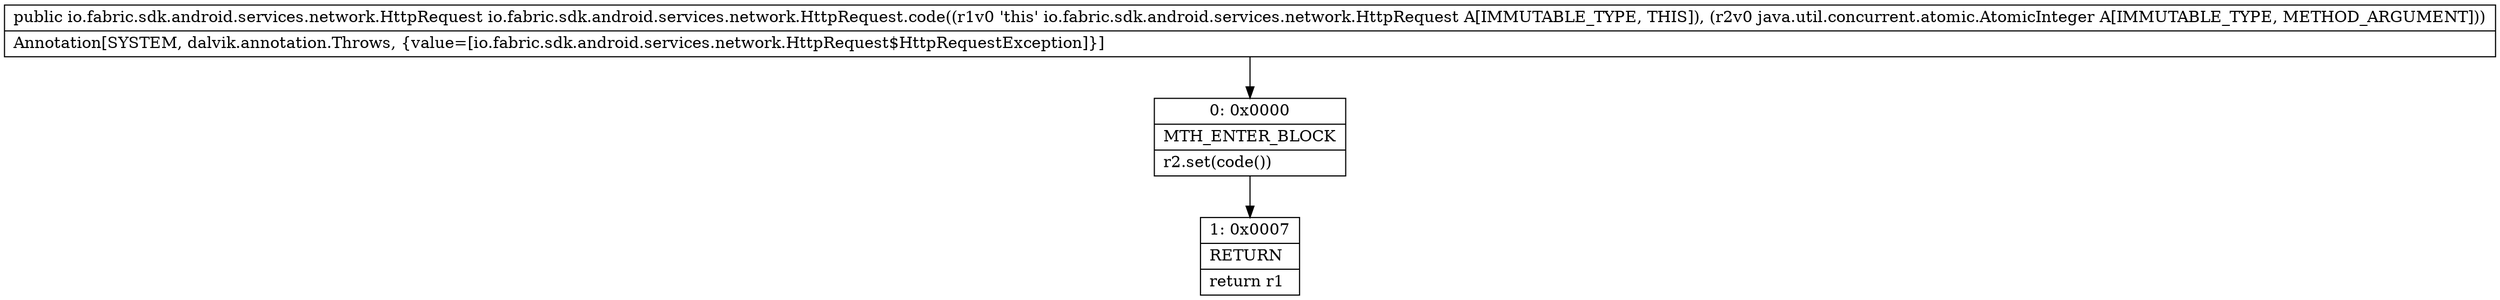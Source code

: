 digraph "CFG forio.fabric.sdk.android.services.network.HttpRequest.code(Ljava\/util\/concurrent\/atomic\/AtomicInteger;)Lio\/fabric\/sdk\/android\/services\/network\/HttpRequest;" {
Node_0 [shape=record,label="{0\:\ 0x0000|MTH_ENTER_BLOCK\l|r2.set(code())\l}"];
Node_1 [shape=record,label="{1\:\ 0x0007|RETURN\l|return r1\l}"];
MethodNode[shape=record,label="{public io.fabric.sdk.android.services.network.HttpRequest io.fabric.sdk.android.services.network.HttpRequest.code((r1v0 'this' io.fabric.sdk.android.services.network.HttpRequest A[IMMUTABLE_TYPE, THIS]), (r2v0 java.util.concurrent.atomic.AtomicInteger A[IMMUTABLE_TYPE, METHOD_ARGUMENT]))  | Annotation[SYSTEM, dalvik.annotation.Throws, \{value=[io.fabric.sdk.android.services.network.HttpRequest$HttpRequestException]\}]\l}"];
MethodNode -> Node_0;
Node_0 -> Node_1;
}

